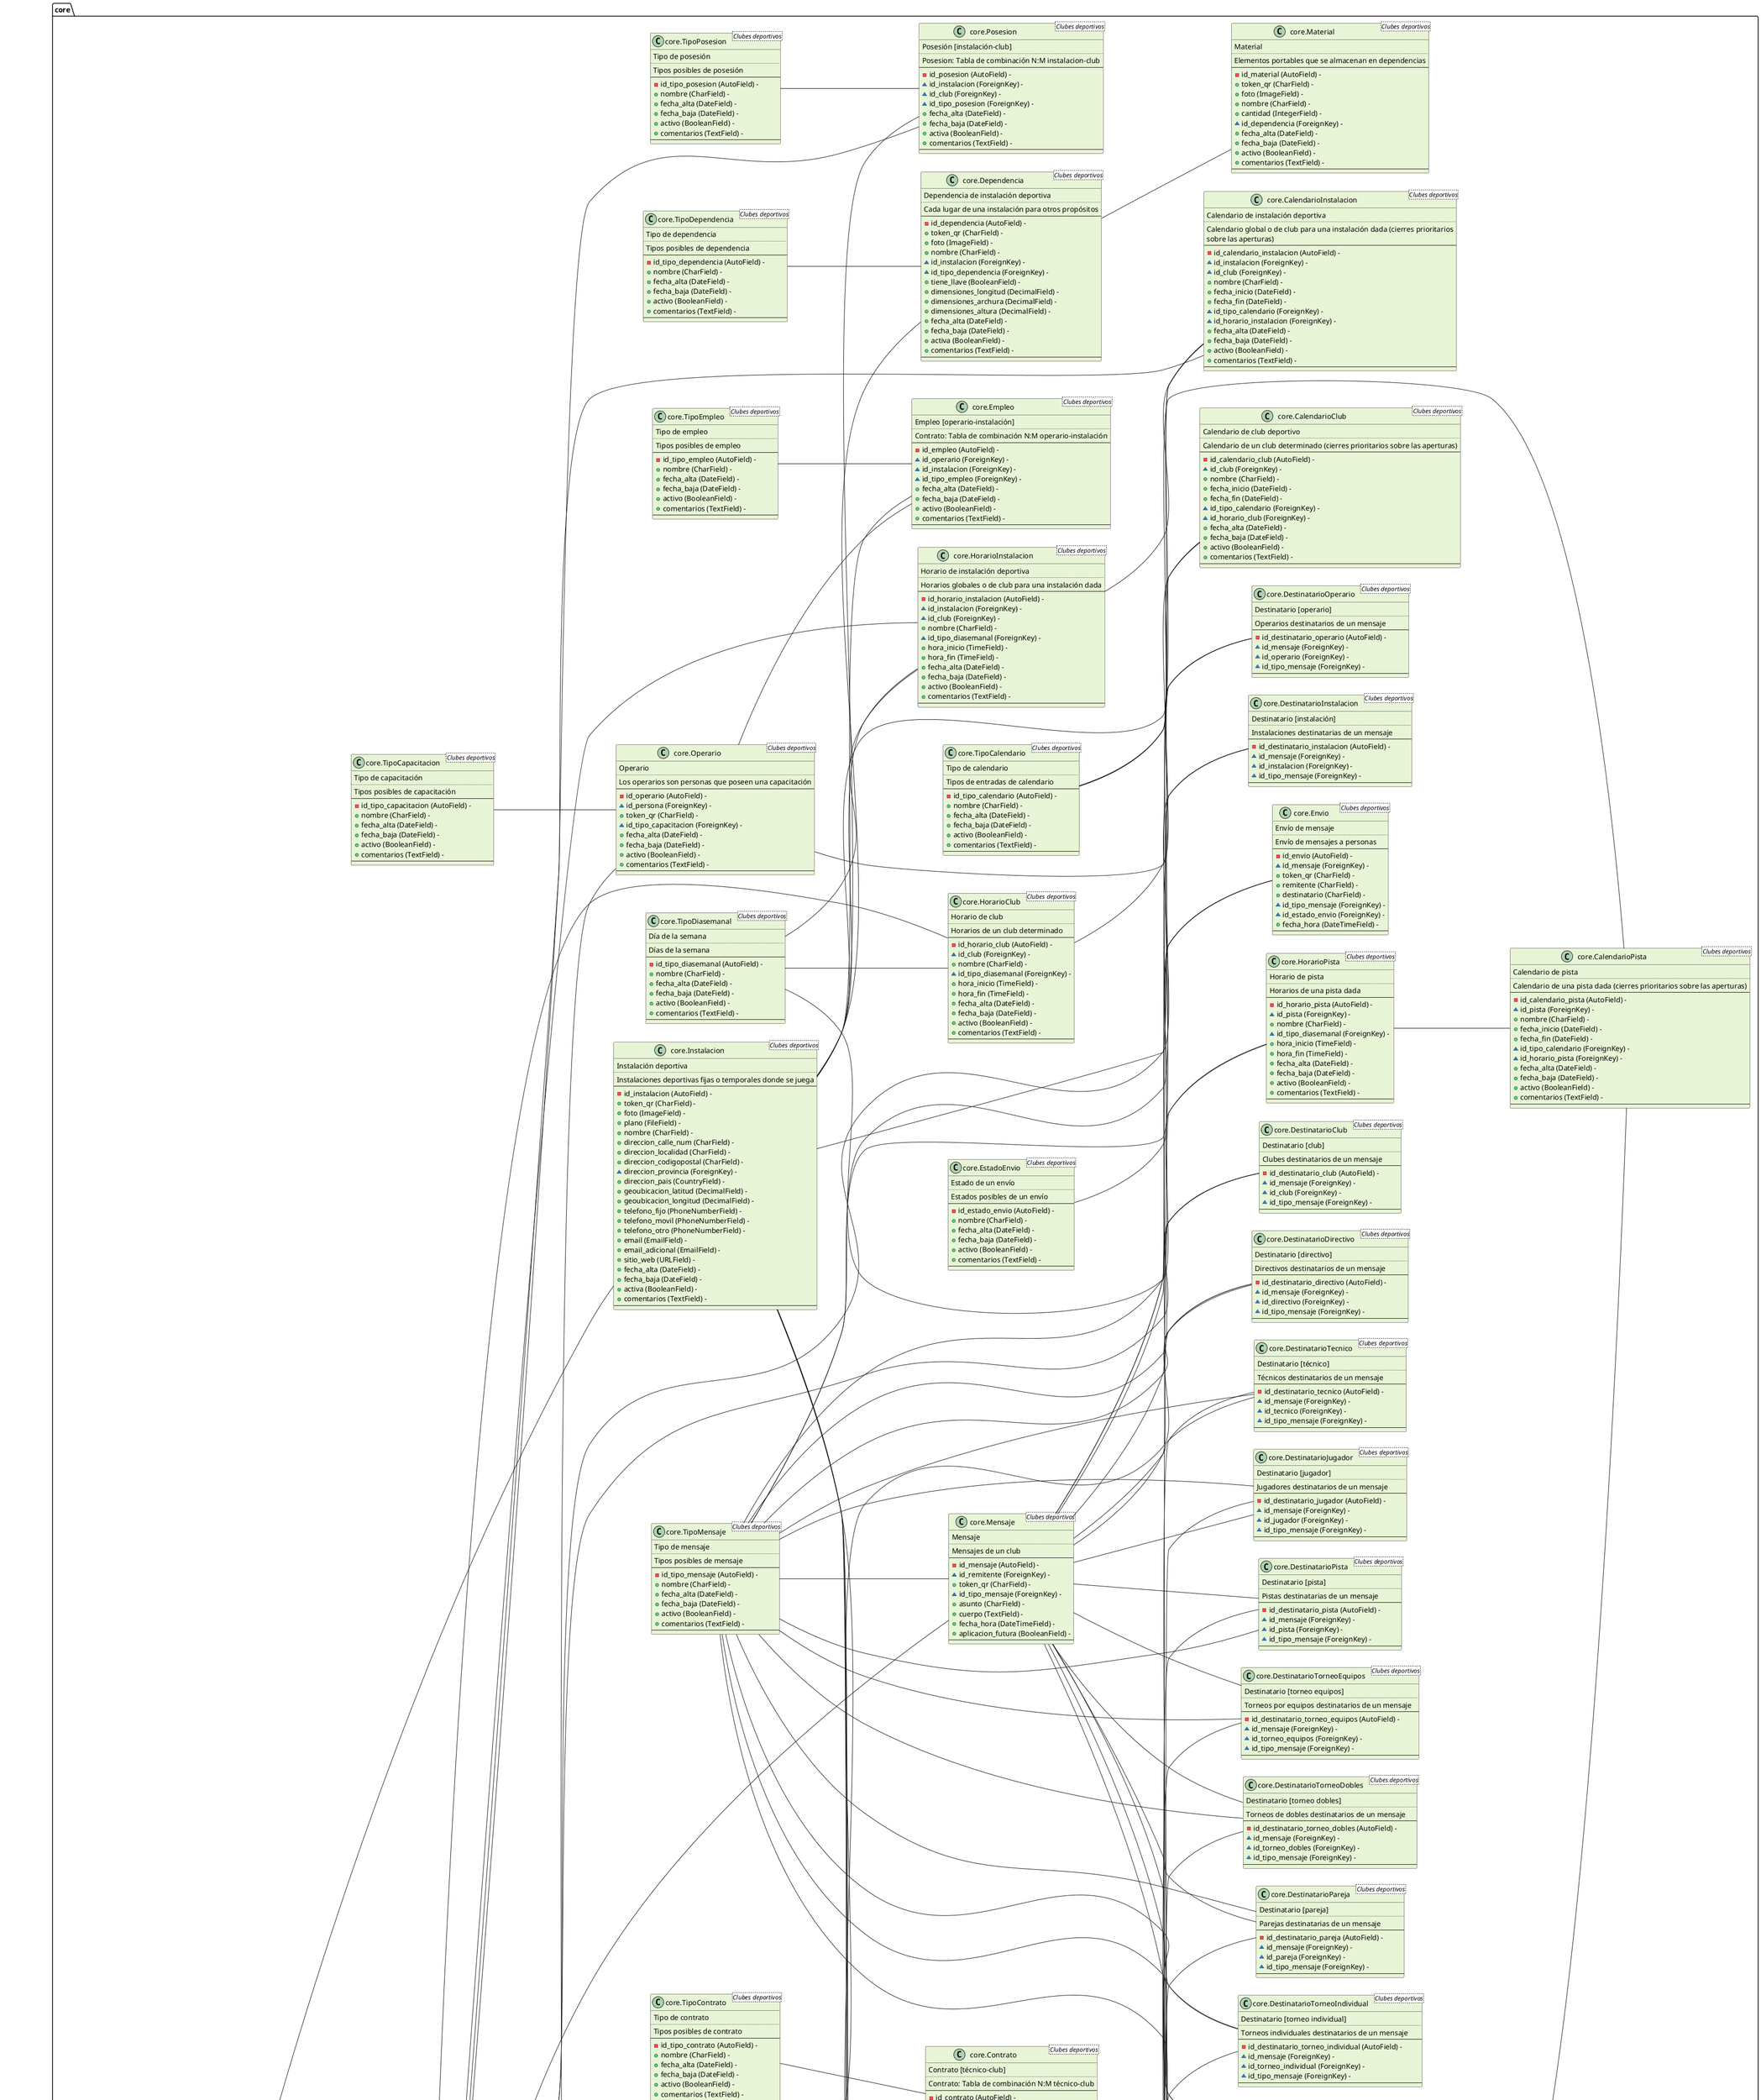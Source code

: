 @startuml picklefree_models

left to right direction

' Propiedades generales del diagrama
skinparam Linetype normal

' Modelos
class "Explanation of the symbols used" as DESCRIPTION #FFF {
    - AutoField (identifiers)
    ..
    + Regular field (anything)
    ..
    # ForeignKey (ManyToMany)
    ..
    ~ ForeignKey (OneToOne, OneToMany)
    --
}


class "jet.Bookmark <Jet>" as jet.Bookmark #f4e8d6 {
    marcador
    ..
    Bookmark(id, url, title, user, date_add)
    --
    + id (BigAutoField) - 
    + url (URLField) - 
    + title (CharField) - 
    ~ user (ForeignKey) - 
    + date_add (DateTimeField) - 
    --
}
jet.Bookmark -up- auth.User


class "jet.PinnedApplication <Jet>" as jet.PinnedApplication #f4e8d6 {
    aplicación anclada
    ..
    PinnedApplication(id, app_label, user, date_add)
    --
    + id (BigAutoField) - 
    + app_label (CharField) - 
    ~ user (ForeignKey) - 
    + date_add (DateTimeField) - 
    --
}
jet.PinnedApplication -up- auth.User


class "admin.LogEntry <Administración>" as admin.LogEntry #f4d6f1 {
    entrada de registro
    ..
    LogEntry(id, action_time, user, content_type, object_id, object_repr,
action_flag, change_message)
    --
    - id (AutoField) - 
    + action_time (DateTimeField) - 
    ~ user (ForeignKey) - 
    ~ content_type (ForeignKey) - 
    + object_id (TextField) - 
    + object_repr (CharField) - 
    + action_flag (PositiveSmallIntegerField) - 
    + change_message (TextField) - 
    --
}
admin.LogEntry -up- auth.User
admin.LogEntry -up- contenttypes.ContentType


class "auth.Permission <Autenticación y autorización>" as auth.Permission #e8f4d6 {
    permiso
    ..
    The permissions system provides a way to assign permissions to specific
users and groups of users.
The permission system is used by the Django admin site, but may also be
useful in your own code. The Django admin site uses permissions as follows:
    - The "add" permission limits the user's ability to view the "add" form
      and add an object.
    - The "change" permission limits a user's ability to view the change
      list, view the "change" form and change an object.
    - The "delete" permission limits the ability to delete an object.
    - The "view" permission limits the ability to view an object.
Permissions are set globally per type of object, not per specific object
instance. It is possible to say "Mary may change news stories," but it's
not currently possible to say "Mary may change news stories, but only the
ones she created herself" or "Mary may only change news stories that have a
certain status or publication date."
The permissions listed above are automatically created for each model.
    --
    - id (AutoField) - 
    + name (CharField) - 
    ~ content_type (ForeignKey) - 
    + codename (CharField) - 
    --
}
auth.Permission -up- contenttypes.ContentType


class "auth.Group <Autenticación y autorización>" as auth.Group #e8f4d6 {
    grupo
    ..
    Groups are a generic way of categorizing users to apply permissions, or
some other label, to those users. A user can belong to any number of
groups.
A user in a group automatically has all the permissions granted to that
group. For example, if the group 'Site editors' has the permission
can_edit_home_page, any user in that group will have that permission.
Beyond permissions, groups are a convenient way to categorize users to
apply some label, or extended functionality, to them. For example, you
could create a group 'Special users', and you could write code that would
do special things to those users -- such as giving them access to a
members-only portion of your site, or sending them members-only email
messages.
    --
    - id (AutoField) - 
    + name (CharField) - 
    # permissions (ManyToManyField) - 
    --
}
auth.Group *-up-* auth.Permission


class "auth.User <Autenticación y autorización>" as auth.User #e8f4d6 {
    usuario
    ..
    Users within the Django authentication system are represented by this
model.
Username and password are required. Other fields are optional.
    --
    - id (AutoField) - 
    + password (CharField) - 
    + last_login (DateTimeField) - 
    + is_superuser (BooleanField) - Indica que este usuario tiene todos los
permisos sin asignárselos explícitamente.
    + username (CharField) - Requerido. 150 carácteres como máximo. Únicamente
letras, dígitos y @/./+/-/_
    + first_name (CharField) - 
    + last_name (CharField) - 
    + email (EmailField) - 
    + is_staff (BooleanField) - Indica si el usuario puede entrar en este sitio de
administración.
    + is_active (BooleanField) - Indica si el usuario debe ser tratado como activo.
Desmarque esta opción en lugar de borrar la cuenta.
    + date_joined (DateTimeField) - 
    # groups (ManyToManyField) - Los grupos a los que pertenece este usuario. Un
usuario tendrá todos los permisos asignados a cada uno de sus grupos.
    # user_permissions (ManyToManyField) - Permisos específicos para este usuario.
    --
}
auth.User *-up-* auth.Group
auth.User *-up-* auth.Permission


class "contenttypes.ContentType <Tipos de contenido>" as contenttypes.ContentType #d6f4de {
    tipo de contenido
    ..
    ContentType(id, app_label, model)
    --
    - id (AutoField) - 
    + app_label (CharField) - 
    + model (CharField) - 
    --
}


class "sessions.Session <Sesiones>" as sessions.Session #f4e1d6 {
    sesión
    ..
    Django provides full support for anonymous sessions. The session
framework lets you store and retrieve arbitrary data on a
per-site-visitor basis. It stores data on the server side and
abstracts the sending and receiving of cookies. Cookies contain a
session ID -- not the data itself.
The Django sessions framework is entirely cookie-based. It does
not fall back to putting session IDs in URLs. This is an intentional
design decision. Not only does that behavior make URLs ugly, it makes
your site vulnerable to session-ID theft via the "Referer" header.
For complete documentation on using Sessions in your code, consult
the sessions documentation that is shipped with Django (also available
on the Django web site).
    --
    + session_key (CharField) - 
    + session_data (TextField) - 
    + expire_date (DateTimeField) - 
    --
}


class "guardian.UserObjectPermission <Guardian>" as guardian.UserObjectPermission #e6f4d6 {
    user object permission
    ..
    The default implementation of the UserObjectPermissionAbstract model.
If `GUARDIAN_USER_OBJ_PERMS_MODEL` is not set at the beginning of the project,
this model will be used.
Uses Django's contenttypes framework to store generic relations.
See Also:
    - [Django's Documentation on Abstract Base
Models](https://docs.djangoproject.com/en/stable/topics/db/models/#abstract-
base-classes)
    - [Django-Guardian Performance Tuning](https://django-
guardian.readthedocs.io/en/stable/userguide/performance.html)
    - [How to override the default UserObjectPermission](https://django-
guardian.readthedocs.io/en/stable/configuration.html#guardian-user-obj-perms-
model)
    --
    - id (AutoField) - 
    ~ permission (ForeignKey) - 
    ~ content_type (ForeignKey) - 
    + object_pk (CharField) - 
    ~ user (ForeignKey) - 
    --
}
guardian.UserObjectPermission -up- auth.Permission
guardian.UserObjectPermission -up- contenttypes.ContentType
guardian.UserObjectPermission -up- auth.User


class "guardian.GroupObjectPermission <Guardian>" as guardian.GroupObjectPermission #e6f4d6 {
    group object permission
    ..
    The default implementation of the GroupObjectPermissionAbstract model.
If `GUARDIAN_GROUP_OBJ_PERMS_MODEL` is not set at the beginning of the project,
this model will be used.
Uses Django's contenttypes framework to store generic relations.
See Also:
    - [Django's Documentation on Abstract Base
Models](https://docs.djangoproject.com/en/stable/topics/db/models/#abstract-
base-classes)
    - [Django-Guardian Performance Tuning](https://django-
guardian.readthedocs.io/en/stable/userguide/performance.html)
    - [How to override the default GroupObjectPermission](https://django-
guardian.readthedocs.io/en/stable/configuration.html#guardian-user-obj-perms-
model)
    --
    - id (AutoField) - 
    ~ permission (ForeignKey) - 
    ~ content_type (ForeignKey) - 
    + object_pk (CharField) - 
    ~ group (ForeignKey) - 
    --
}
guardian.GroupObjectPermission -up- auth.Permission
guardian.GroupObjectPermission -up- contenttypes.ContentType
guardian.GroupObjectPermission -up- auth.Group


class "core.CalendarioClub <Clubes deportivos>" as core.CalendarioClub #e8f4d6 {
    Calendario de club deportivo
    ..
    Calendario de un club determinado (cierres prioritarios sobre las aperturas)
    --
    - id_calendario_club (AutoField) - 
    ~ id_club (ForeignKey) - 
    + nombre (CharField) - 
    + fecha_inicio (DateField) - 
    + fecha_fin (DateField) - 
    ~ id_tipo_calendario (ForeignKey) - 
    ~ id_horario_club (ForeignKey) - 
    + fecha_alta (DateField) - 
    + fecha_baja (DateField) - 
    + activo (BooleanField) - 
    + comentarios (TextField) - 
    --
}
core.CalendarioClub -up- core.Club
core.CalendarioClub -up- core.TipoCalendario
core.CalendarioClub -up- core.HorarioClub


class "core.CalendarioInstalacion <Clubes deportivos>" as core.CalendarioInstalacion #e8f4d6 {
    Calendario de instalación deportiva
    ..
    Calendario global o de club para una instalación dada (cierres prioritarios
sobre las aperturas)
    --
    - id_calendario_instalacion (AutoField) - 
    ~ id_instalacion (ForeignKey) - 
    ~ id_club (ForeignKey) - 
    + nombre (CharField) - 
    + fecha_inicio (DateField) - 
    + fecha_fin (DateField) - 
    ~ id_tipo_calendario (ForeignKey) - 
    ~ id_horario_instalacion (ForeignKey) - 
    + fecha_alta (DateField) - 
    + fecha_baja (DateField) - 
    + activo (BooleanField) - 
    + comentarios (TextField) - 
    --
}
core.CalendarioInstalacion -up- core.Instalacion
core.CalendarioInstalacion -up- core.Club
core.CalendarioInstalacion -up- core.TipoCalendario
core.CalendarioInstalacion -up- core.HorarioInstalacion


class "core.CalendarioPista <Clubes deportivos>" as core.CalendarioPista #e8f4d6 {
    Calendario de pista
    ..
    Calendario de una pista dada (cierres prioritarios sobre las aperturas)
    --
    - id_calendario_pista (AutoField) - 
    ~ id_pista (ForeignKey) - 
    + nombre (CharField) - 
    + fecha_inicio (DateField) - 
    + fecha_fin (DateField) - 
    ~ id_tipo_calendario (ForeignKey) - 
    ~ id_horario_pista (ForeignKey) - 
    + fecha_alta (DateField) - 
    + fecha_baja (DateField) - 
    + activo (BooleanField) - 
    + comentarios (TextField) - 
    --
}
core.CalendarioPista -up- core.Pista
core.CalendarioPista -up- core.TipoCalendario
core.CalendarioPista -up- core.HorarioPista


class "core.Categoria <Clubes deportivos>" as core.Categoria #e8f4d6 {
    Categoría de club
    ..
    Categorías globales o de club para jugadores, parejas y equipos
    --
    - id_categoria (AutoField) - 
    ~ id_club (ForeignKey) - 
    + nombre (CharField) - 
    + condicion_minedad (IntegerField) - 
    + condicion_maxedad (IntegerField) - 
    ~ id_tipo_sexo (ForeignKey) - 
    + condicion_minrating (DecimalField) - 
    + condicion_maxrating (DecimalField) - 
    + fecha_alta (DateField) - 
    + fecha_baja (DateField) - 
    + activa (BooleanField) - 
    + comentarios (TextField) - 
    --
}
core.Categoria -up- core.Club
core.Categoria -up- core.TipoSexo


class "core.CategoriaEquipo <Clubes deportivos>" as core.CategoriaEquipo #e8f4d6 {
    Categoría de equipo
    ..
    Tabla de combinación N:M categoría-equipo
    --
    - id_categoria_equipo (AutoField) - 
    ~ id_categoria (ForeignKey) - 
    ~ id_equipo (ForeignKey) - 
    + fecha_alta (DateField) - 
    + fecha_baja (DateField) - 
    + activa (BooleanField) - 
    + comentarios (TextField) - 
    --
}
core.CategoriaEquipo -up- core.Categoria
core.CategoriaEquipo -up- core.Equipo


class "core.CategoriaJugador <Clubes deportivos>" as core.CategoriaJugador #e8f4d6 {
    Categoría de jugador
    ..
    Tabla de combinación N:M categoría-jugador
    --
    - id_categoria_jugador (AutoField) - 
    ~ id_categoria (ForeignKey) - 
    ~ id_jugador (ForeignKey) - 
    + fecha_alta (DateField) - 
    + fecha_baja (DateField) - 
    + activa (BooleanField) - 
    + comentarios (TextField) - 
    --
}
core.CategoriaJugador -up- core.Categoria
core.CategoriaJugador -up- core.Jugador


class "core.CategoriaPareja <Clubes deportivos>" as core.CategoriaPareja #e8f4d6 {
    Categoría de pareja
    ..
    Tabla de combinación N:M categoría-pareja
    --
    - id_categoria_pareja (AutoField) - 
    ~ id_categoria (ForeignKey) - 
    ~ id_pareja (ForeignKey) - 
    + fecha_alta (DateField) - 
    + fecha_baja (DateField) - 
    + activa (BooleanField) - 
    + comentarios (TextField) - 
    --
}
core.CategoriaPareja -up- core.Categoria
core.CategoriaPareja -up- core.Pareja


class "core.ClaseJugador <Clubes deportivos>" as core.ClaseJugador #e8f4d6 {
    Asistencia a clase
    ..
    Asistencia a clase de un jugador matriculado en un curso
    --
    - id_clase_jugador (AutoField) - 
    ~ id_jugador (ForeignKey) - 
    ~ id_pista (ForeignKey) - 
    ~ id_curso (ForeignKey) - 
    + fecha_hora (DateTimeField) - 
    + comentarios (TextField) - 
    --
}
core.ClaseJugador -up- core.Jugador
core.ClaseJugador -up- core.Pista
core.ClaseJugador -up- core.Curso


class "core.ClaseProfesor <Clubes deportivos>" as core.ClaseProfesor #e8f4d6 {
    Impartición de clase
    ..
    Impartición de clase por un profesor en el marco de un curso
    --
    - id_clase_profesor (AutoField) - 
    ~ id_profesor (ForeignKey) - 
    ~ id_curso (ForeignKey) - 
    ~ id_estado_clase (ForeignKey) - 
    + fecha_hora (DateTimeField) - 
    + comentarios (TextField) - 
    --
}
core.ClaseProfesor -up- core.Tecnico
core.ClaseProfesor -up- core.Curso
core.ClaseProfesor -up- core.EstadoClase


class "core.Club <Clubes deportivos>" as core.Club #e8f4d6 {
    Club deportivo
    ..
    Un club deportivo, con o sin instalaciones propias
    --
    - id_club (AutoField) - 
    + token_qr (CharField) - 
    + foto (ImageField) - 
    + nombre (CharField) - 
    + direccion_calle_num (CharField) - 
    + direccion_localidad (CharField) - 
    + direccion_codigopostal (CharField) - 
    ~ direccion_provincia (ForeignKey) - 
    + direccion_pais (CountryField) - 
    + telefono_fijo (PhoneNumberField) - 
    + telefono_movil (PhoneNumberField) - 
    + telefono_otro (PhoneNumberField) - 
    + email (EmailField) - 
    + email_adicional (EmailField) - 
    + sitio_web (URLField) - 
    + fecha_alta (DateField) - 
    + fecha_baja (DateField) - 
    + activo (BooleanField) - 
    + comentarios (TextField) - 
    --
}
core.Club -up- core.Provincia


class "core.Configuracion <Clubes deportivos>" as core.Configuracion #e8f4d6 {
    Configuración de club
    ..
    Configuraciones globales o a nivel de club
    --
    - id_configuracion (AutoField) - 
    ~ id_club (ForeignKey) - 
    + puntos_victoria (IntegerField) - 
    + puntos_empate (IntegerField) - 
    + puntos_derrota (IntegerField) - 
    + token_qr_global (CharField) - 
    + fecha_alta (DateField) - 
    + fecha_baja (DateField) - 
    + activa (BooleanField) - 
    + comentarios (TextField) - 
    --
}
core.Configuracion -up- core.Club


class "core.Contrato <Clubes deportivos>" as core.Contrato #e8f4d6 {
    Contrato [técnico-club]
    ..
    Contrato: Tabla de combinación N:M técnico-club
    --
    - id_contrato (AutoField) - 
    ~ id_tecnico (ForeignKey) - 
    ~ id_club (ForeignKey) - 
    ~ id_tipo_contrato (ForeignKey) - 
    + fecha_alta (DateField) - 
    + fecha_baja (DateField) - 
    + activo (BooleanField) - 
    + comentarios (TextField) - 
    --
}
core.Contrato -up- core.Tecnico
core.Contrato -up- core.Club
core.Contrato -up- core.TipoContrato


class "core.Curso <Clubes deportivos>" as core.Curso #e8f4d6 {
    Curso impartido
    ..
    Cursos impartidos
    --
    - id_curso (AutoField) - 
    ~ id_club (ForeignKey) - 
    ~ id_profesor (ForeignKey) - 
    ~ id_instalacion (ForeignKey) - 
    ~ id_categoria (ForeignKey) - 
    + token_qr (CharField) - 
    + foto (ImageField) - 
    + nombre (CharField) - 
    ~ id_tipo_curso (ForeignKey) - 
    + curso_inicio (DateField) - 
    + curso_fin (DateField) - 
    + matricula_inicio (DateField) - 
    + matricula_fin (DateField) - 
    + aforo_minimo (IntegerField) - 
    + aforo_maximo (IntegerField) - 
    + comentarios (TextField) - 
    --
}
core.Curso -up- core.Club
core.Curso -up- core.Tecnico
core.Curso -up- core.Instalacion
core.Curso -up- core.Categoria
core.Curso -up- core.TipoCurso


class "core.Dependencia <Clubes deportivos>" as core.Dependencia #e8f4d6 {
    Dependencia de instalación deportiva
    ..
    Cada lugar de una instalación para otros propósitos
    --
    - id_dependencia (AutoField) - 
    + token_qr (CharField) - 
    + foto (ImageField) - 
    + nombre (CharField) - 
    ~ id_instalacion (ForeignKey) - 
    ~ id_tipo_dependencia (ForeignKey) - 
    + tiene_llave (BooleanField) - 
    + dimensiones_longitud (DecimalField) - 
    + dimensiones_archura (DecimalField) - 
    + dimensiones_altura (DecimalField) - 
    + fecha_alta (DateField) - 
    + fecha_baja (DateField) - 
    + activa (BooleanField) - 
    + comentarios (TextField) - 
    --
}
core.Dependencia -up- core.Instalacion
core.Dependencia -up- core.TipoDependencia


class "core.DestinatarioClub <Clubes deportivos>" as core.DestinatarioClub #e8f4d6 {
    Destinatario [club]
    ..
    Clubes destinatarios de un mensaje
    --
    - id_destinatario_club (AutoField) - 
    ~ id_mensaje (ForeignKey) - 
    ~ id_club (ForeignKey) - 
    ~ id_tipo_mensaje (ForeignKey) - 
    --
}
core.DestinatarioClub -up- core.Mensaje
core.DestinatarioClub -up- core.Club
core.DestinatarioClub -up- core.TipoMensaje


class "core.DestinatarioCurso <Clubes deportivos>" as core.DestinatarioCurso #e8f4d6 {
    Destinatario [curso]
    ..
    Cursos destinatarios de un mensaje
    --
    - id_destinatario_curso (AutoField) - 
    ~ id_mensaje (ForeignKey) - 
    ~ id_curso (ForeignKey) - 
    ~ id_tipo_mensaje (ForeignKey) - 
    --
}
core.DestinatarioCurso -up- core.Mensaje
core.DestinatarioCurso -up- core.Curso
core.DestinatarioCurso -up- core.TipoMensaje


class "core.DestinatarioDirectivo <Clubes deportivos>" as core.DestinatarioDirectivo #e8f4d6 {
    Destinatario [directivo]
    ..
    Directivos destinatarios de un mensaje
    --
    - id_destinatario_directivo (AutoField) - 
    ~ id_mensaje (ForeignKey) - 
    ~ id_directivo (ForeignKey) - 
    ~ id_tipo_mensaje (ForeignKey) - 
    --
}
core.DestinatarioDirectivo -up- core.Mensaje
core.DestinatarioDirectivo -up- core.Directivo
core.DestinatarioDirectivo -up- core.TipoMensaje


class "core.DestinatarioEquipo <Clubes deportivos>" as core.DestinatarioEquipo #e8f4d6 {
    Destinatario [equipo]
    ..
    Equipos destinatarios de un mensaje
    --
    - id_destinatario_equipo (AutoField) - 
    ~ id_mensaje (ForeignKey) - 
    ~ id_equipo (ForeignKey) - 
    ~ id_tipo_mensaje (ForeignKey) - 
    --
}
core.DestinatarioEquipo -up- core.Mensaje
core.DestinatarioEquipo -up- core.Equipo
core.DestinatarioEquipo -up- core.TipoMensaje


class "core.DestinatarioInstalacion <Clubes deportivos>" as core.DestinatarioInstalacion #e8f4d6 {
    Destinatario [instalación]
    ..
    Instalaciones destinatarias de un mensaje
    --
    - id_destinatario_instalacion (AutoField) - 
    ~ id_mensaje (ForeignKey) - 
    ~ id_instalacion (ForeignKey) - 
    ~ id_tipo_mensaje (ForeignKey) - 
    --
}
core.DestinatarioInstalacion -up- core.Mensaje
core.DestinatarioInstalacion -up- core.Instalacion
core.DestinatarioInstalacion -up- core.TipoMensaje


class "core.DestinatarioJugador <Clubes deportivos>" as core.DestinatarioJugador #e8f4d6 {
    Destinatario [jugador]
    ..
    Jugadores destinatarios de un mensaje
    --
    - id_destinatario_jugador (AutoField) - 
    ~ id_mensaje (ForeignKey) - 
    ~ id_jugador (ForeignKey) - 
    ~ id_tipo_mensaje (ForeignKey) - 
    --
}
core.DestinatarioJugador -up- core.Mensaje
core.DestinatarioJugador -up- core.Jugador
core.DestinatarioJugador -up- core.TipoMensaje


class "core.DestinatarioOperario <Clubes deportivos>" as core.DestinatarioOperario #e8f4d6 {
    Destinatario [operario]
    ..
    Operarios destinatarios de un mensaje
    --
    - id_destinatario_operario (AutoField) - 
    ~ id_mensaje (ForeignKey) - 
    ~ id_operario (ForeignKey) - 
    ~ id_tipo_mensaje (ForeignKey) - 
    --
}
core.DestinatarioOperario -up- core.Mensaje
core.DestinatarioOperario -up- core.Operario
core.DestinatarioOperario -up- core.TipoMensaje


class "core.DestinatarioPareja <Clubes deportivos>" as core.DestinatarioPareja #e8f4d6 {
    Destinatario [pareja]
    ..
    Parejas destinatarias de un mensaje
    --
    - id_destinatario_pareja (AutoField) - 
    ~ id_mensaje (ForeignKey) - 
    ~ id_pareja (ForeignKey) - 
    ~ id_tipo_mensaje (ForeignKey) - 
    --
}
core.DestinatarioPareja -up- core.Mensaje
core.DestinatarioPareja -up- core.Pareja
core.DestinatarioPareja -up- core.TipoMensaje


class "core.DestinatarioPista <Clubes deportivos>" as core.DestinatarioPista #e8f4d6 {
    Destinatario [pista]
    ..
    Pistas destinatarias de un mensaje
    --
    - id_destinatario_pista (AutoField) - 
    ~ id_mensaje (ForeignKey) - 
    ~ id_pista (ForeignKey) - 
    ~ id_tipo_mensaje (ForeignKey) - 
    --
}
core.DestinatarioPista -up- core.Mensaje
core.DestinatarioPista -up- core.Pista
core.DestinatarioPista -up- core.TipoMensaje


class "core.DestinatarioTecnico <Clubes deportivos>" as core.DestinatarioTecnico #e8f4d6 {
    Destinatario [técnico]
    ..
    Técnicos destinatarios de un mensaje
    --
    - id_destinatario_tecnico (AutoField) - 
    ~ id_mensaje (ForeignKey) - 
    ~ id_tecnico (ForeignKey) - 
    ~ id_tipo_mensaje (ForeignKey) - 
    --
}
core.DestinatarioTecnico -up- core.Mensaje
core.DestinatarioTecnico -up- core.Tecnico
core.DestinatarioTecnico -up- core.TipoMensaje


class "core.DestinatarioTorneoDobles <Clubes deportivos>" as core.DestinatarioTorneoDobles #e8f4d6 {
    Destinatario [torneo dobles]
    ..
    Torneos de dobles destinatarios de un mensaje
    --
    - id_destinatario_torneo_dobles (AutoField) - 
    ~ id_mensaje (ForeignKey) - 
    ~ id_torneo_dobles (ForeignKey) - 
    ~ id_tipo_mensaje (ForeignKey) - 
    --
}
core.DestinatarioTorneoDobles -up- core.Mensaje
core.DestinatarioTorneoDobles -up- core.TorneoDobles
core.DestinatarioTorneoDobles -up- core.TipoMensaje


class "core.DestinatarioTorneoEquipos <Clubes deportivos>" as core.DestinatarioTorneoEquipos #e8f4d6 {
    Destinatario [torneo equipos]
    ..
    Torneos por equipos destinatarios de un mensaje
    --
    - id_destinatario_torneo_equipos (AutoField) - 
    ~ id_mensaje (ForeignKey) - 
    ~ id_torneo_equipos (ForeignKey) - 
    ~ id_tipo_mensaje (ForeignKey) - 
    --
}
core.DestinatarioTorneoEquipos -up- core.Mensaje
core.DestinatarioTorneoEquipos -up- core.TorneoEquipos
core.DestinatarioTorneoEquipos -up- core.TipoMensaje


class "core.DestinatarioTorneoIndividual <Clubes deportivos>" as core.DestinatarioTorneoIndividual #e8f4d6 {
    Destinatario [torneo individual]
    ..
    Torneos individuales destinatarios de un mensaje
    --
    - id_destinatario_torneo_individual (AutoField) - 
    ~ id_mensaje (ForeignKey) - 
    ~ id_torneo_individual (ForeignKey) - 
    ~ id_tipo_mensaje (ForeignKey) - 
    --
}
core.DestinatarioTorneoIndividual -up- core.Mensaje
core.DestinatarioTorneoIndividual -up- core.TorneoIndividual
core.DestinatarioTorneoIndividual -up- core.TipoMensaje


class "core.Directivo <Clubes deportivos>" as core.Directivo #e8f4d6 {
    Directivo de club
    ..
    Los directivos son personas con un cargo en un club
    --
    - id_directivo (AutoField) - 
    ~ id_persona (ForeignKey) - 
    + token_qr (CharField) - 
    + curriculum (FileField) - 
    + fecha_alta (DateField) - 
    + fecha_baja (DateField) - 
    + activo (BooleanField) - 
    + comentarios (TextField) - 
    --
}
core.Directivo -up- core.Persona


class "core.Envio <Clubes deportivos>" as core.Envio #e8f4d6 {
    Envío de mensaje
    ..
    Envío de mensajes a personas
    --
    - id_envio (AutoField) - 
    ~ id_mensaje (ForeignKey) - 
    + token_qr (CharField) - 
    + remitente (CharField) - 
    + destinatario (CharField) - 
    ~ id_tipo_mensaje (ForeignKey) - 
    ~ id_estado_envio (ForeignKey) - 
    + fecha_hora (DateTimeField) - 
    --
}
core.Envio -up- core.Mensaje
core.Envio -up- core.TipoMensaje
core.Envio -up- core.EstadoEnvio


class "core.Equipo <Clubes deportivos>" as core.Equipo #e8f4d6 {
    Equipo
    ..
    Los equipos son conjuntos de N jugadores y 0-2 técnicos
    --
    - id_equipo (AutoField) - 
    ~ id_club (ForeignKey) - 
    + token_qr (CharField) - 
    + foto (ImageField) - 
    + nombre (CharField) - 
    ~ id_tecnico_primero (ForeignKey) - 
    ~ id_tecnico_segundo (ForeignKey) - 
    + fecha_alta (DateField) - 
    + fecha_baja (DateField) - 
    + activo (BooleanField) - 
    + comentarios (TextField) - 
    --
}
core.Equipo -up- core.Club
core.Equipo -up- core.Tecnico
core.Equipo -up- core.Tecnico


class "core.Etapa <Clubes deportivos>" as core.Etapa #e8f4d6 {
    Etapa [técnico-equipo]
    ..
    Etapa: Tabla de combinación N:M técnico-equipo
    --
    - id_etapa (AutoField) - 
    ~ id_tecnico (ForeignKey) - 
    ~ id_equipo (ForeignKey) - 
    ~ id_tipo_tecnico_ejercido (ForeignKey) - 
    + fecha_alta (DateField) - 
    + fecha_baja (DateField) - 
    + activa (BooleanField) - 
    + comentarios (TextField) - 
    --
}
core.Etapa -up- core.Tecnico
core.Etapa -up- core.Equipo
core.Etapa -up- core.Tecnico


class "core.HorarioClub <Clubes deportivos>" as core.HorarioClub #e8f4d6 {
    Horario de club
    ..
    Horarios de un club determinado
    --
    - id_horario_club (AutoField) - 
    ~ id_club (ForeignKey) - 
    + nombre (CharField) - 
    ~ id_tipo_diasemanal (ForeignKey) - 
    + hora_inicio (TimeField) - 
    + hora_fin (TimeField) - 
    + fecha_alta (DateField) - 
    + fecha_baja (DateField) - 
    + activo (BooleanField) - 
    + comentarios (TextField) - 
    --
}
core.HorarioClub -up- core.Club
core.HorarioClub -up- core.TipoDiasemanal


class "core.HorarioInstalacion <Clubes deportivos>" as core.HorarioInstalacion #e8f4d6 {
    Horario de instalación deportiva
    ..
    Horarios globales o de club para una instalación dada
    --
    - id_horario_instalacion (AutoField) - 
    ~ id_instalacion (ForeignKey) - 
    ~ id_club (ForeignKey) - 
    + nombre (CharField) - 
    ~ id_tipo_diasemanal (ForeignKey) - 
    + hora_inicio (TimeField) - 
    + hora_fin (TimeField) - 
    + fecha_alta (DateField) - 
    + fecha_baja (DateField) - 
    + activo (BooleanField) - 
    + comentarios (TextField) - 
    --
}
core.HorarioInstalacion -up- core.Instalacion
core.HorarioInstalacion -up- core.Club
core.HorarioInstalacion -up- core.TipoDiasemanal


class "core.HorarioPista <Clubes deportivos>" as core.HorarioPista #e8f4d6 {
    Horario de pista
    ..
    Horarios de una pista dada
    --
    - id_horario_pista (AutoField) - 
    ~ id_pista (ForeignKey) - 
    + nombre (CharField) - 
    ~ id_tipo_diasemanal (ForeignKey) - 
    + hora_inicio (TimeField) - 
    + hora_fin (TimeField) - 
    + fecha_alta (DateField) - 
    + fecha_baja (DateField) - 
    + activo (BooleanField) - 
    + comentarios (TextField) - 
    --
}
core.HorarioPista -up- core.Pista
core.HorarioPista -up- core.TipoDiasemanal


class "core.InscripcionEquipo <Clubes deportivos>" as core.InscripcionEquipo #e8f4d6 {
    Inscripción de equipo en torneo
    ..
    Inscripciones de equipos a torneos
    --
    - id_inscripcion_equipo (AutoField) - 
    ~ id_torneo_equipos (ForeignKey) - 
    ~ id_equipo (ForeignKey) - 
    + fecha (DateField) - 
    ~ id_estado_inscripcion (ForeignKey) - 
    --
}
core.InscripcionEquipo -up- core.TorneoEquipos
core.InscripcionEquipo -up- core.Equipo
core.InscripcionEquipo -up- core.EstadoInscripcion


class "core.InscripcionJugador <Clubes deportivos>" as core.InscripcionJugador #e8f4d6 {
    Inscripción de jugador en torneo
    ..
    Inscripciones individuales a torneos
    --
    - id_inscripcion_jugador (AutoField) - 
    ~ id_torneo_individual (ForeignKey) - 
    ~ id_jugador (ForeignKey) - 
    + fecha (DateField) - 
    ~ id_estado_inscripcion (ForeignKey) - 
    --
}
core.InscripcionJugador -up- core.TorneoIndividual
core.InscripcionJugador -up- core.Jugador
core.InscripcionJugador -up- core.EstadoInscripcion


class "core.InscripcionPareja <Clubes deportivos>" as core.InscripcionPareja #e8f4d6 {
    Inscripción de pareja en torneo
    ..
    Inscripciones de parejas a torneos
    --
    - id_inscripcion_pareja (AutoField) - 
    ~ id_torneo_dobles (ForeignKey) - 
    ~ id_pareja (ForeignKey) - 
    + fecha (DateField) - 
    ~ id_estado_inscripcion (ForeignKey) - 
    --
}
core.InscripcionPareja -up- core.TorneoDobles
core.InscripcionPareja -up- core.Pareja
core.InscripcionPareja -up- core.EstadoInscripcion


class "core.Instalacion <Clubes deportivos>" as core.Instalacion #e8f4d6 {
    Instalación deportiva
    ..
    Instalaciones deportivas fijas o temporales donde se juega
    --
    - id_instalacion (AutoField) - 
    + token_qr (CharField) - 
    + foto (ImageField) - 
    + plano (FileField) - 
    + nombre (CharField) - 
    + direccion_calle_num (CharField) - 
    + direccion_localidad (CharField) - 
    + direccion_codigopostal (CharField) - 
    ~ direccion_provincia (ForeignKey) - 
    + direccion_pais (CountryField) - 
    + geoubicacion_latitud (DecimalField) - 
    + geoubicacion_longitud (DecimalField) - 
    + telefono_fijo (PhoneNumberField) - 
    + telefono_movil (PhoneNumberField) - 
    + telefono_otro (PhoneNumberField) - 
    + email (EmailField) - 
    + email_adicional (EmailField) - 
    + sitio_web (URLField) - 
    + fecha_alta (DateField) - 
    + fecha_baja (DateField) - 
    + activa (BooleanField) - 
    + comentarios (TextField) - 
    --
}
core.Instalacion -up- core.Provincia


class "core.Jugador <Clubes deportivos>" as core.Jugador #e8f4d6 {
    Jugador
    ..
    Los jugadores son personas que practican un deporte
    --
    - id_jugador (AutoField) - 
    ~ id_persona (ForeignKey) - 
    + token_qr (CharField) - 
    + num_federado (CharField) - 
    ~ id_tipo_lateralidad (ForeignKey) - 
    + fecha_alta (DateField) - 
    + fecha_baja (DateField) - 
    + activo (BooleanField) - 
    + comentarios (TextField) - 
    --
}
core.Jugador -up- core.Persona
core.Jugador -up- core.TipoLateralidad


class "core.Mandato <Clubes deportivos>" as core.Mandato #e8f4d6 {
    Mandato [directivo-club]
    ..
    Contrato: Tabla de combinación N:M directivo-club
    --
    - id_mandato (AutoField) - 
    ~ id_directivo (ForeignKey) - 
    ~ id_club (ForeignKey) - 
    ~ id_tipo_directivo (ForeignKey) - 
    + fecha_alta (DateField) - 
    + fecha_baja (DateField) - 
    + activo (BooleanField) - 
    + comentarios (TextField) - 
    --
}
core.Mandato -up- core.Directivo
core.Mandato -up- core.Club
core.Mandato -up- core.TipoDirectivo


class "core.Material <Clubes deportivos>" as core.Material #e8f4d6 {
    Material
    ..
    Elementos portables que se almacenan en dependencias
    --
    - id_material (AutoField) - 
    + token_qr (CharField) - 
    + foto (ImageField) - 
    + nombre (CharField) - 
    + cantidad (IntegerField) - 
    ~ id_dependencia (ForeignKey) - 
    + fecha_alta (DateField) - 
    + fecha_baja (DateField) - 
    + activo (BooleanField) - 
    + comentarios (TextField) - 
    --
}
core.Material -up- core.Dependencia


class "core.MatriculaJugador <Clubes deportivos>" as core.MatriculaJugador #e8f4d6 {
    Matrícula [jugador-curso]
    ..
    Matriculaciones individuales a cursos
    --
    - id_matricula_jugador (AutoField) - 
    ~ id_curso (ForeignKey) - 
    ~ id_jugador (ForeignKey) - 
    + fecha_alta (DateField) - 
    + fecha_baja (DateField) - 
    + activa (BooleanField) - 
    + comentarios (TextField) - 
    --
}
core.MatriculaJugador -up- core.Curso
core.MatriculaJugador -up- core.Jugador


class "core.Membresia <Clubes deportivos>" as core.Membresia #e8f4d6 {
    Membresía [jugador-equipo]
    ..
    Membresía: Tabla de combinación N:M jugador-equipo
    --
    - id_membresia (AutoField) - 
    ~ id_jugador (ForeignKey) - 
    ~ id_equipo (ForeignKey) - 
    ~ id_tipo_membresia (ForeignKey) - 
    + fecha_alta (DateField) - 
    + fecha_baja (DateField) - 
    + activa (BooleanField) - 
    + comentarios (TextField) - 
    --
}
core.Membresia -up- core.Jugador
core.Membresia -up- core.Equipo
core.Membresia -up- core.TipoMembresia


class "core.Mensaje <Clubes deportivos>" as core.Mensaje #e8f4d6 {
    Mensaje
    ..
    Mensajes de un club
    --
    - id_mensaje (AutoField) - 
    ~ id_remitente (ForeignKey) - 
    + token_qr (CharField) - 
    ~ id_tipo_mensaje (ForeignKey) - 
    + asunto (CharField) - 
    + cuerpo (TextField) - 
    + fecha_hora (DateTimeField) - 
    + aplicacion_futura (BooleanField) - 
    --
}
core.Mensaje -up- core.Club
core.Mensaje -up- core.TipoMensaje


class "core.Pareja <Clubes deportivos>" as core.Pareja #e8f4d6 {
    Pareja
    ..
    Las parejas son conjuntos de dos jugadores
    --
    - id_pareja (AutoField) - 
    ~ id_club (ForeignKey) - 
    + token_qr (CharField) - 
    + foto (ImageField) - 
    + nombre (CharField) - 
    ~ id_jugador_izquierdo (ForeignKey) - 
    ~ id_jugador_derecho (ForeignKey) - 
    + fecha_alta (DateField) - 
    + fecha_baja (DateField) - 
    + activa (BooleanField) - 
    + comentarios (TextField) - 
    --
}
core.Pareja -up- core.Club
core.Pareja -up- core.Jugador
core.Pareja -up- core.Jugador


class "core.PartidoDobles <Clubes deportivos>" as core.PartidoDobles #e8f4d6 {
    Partido de dobles
    ..
    Partidos de dobles sueltos o de torneo, y sus resultados
    --
    - id_partido_dobles (AutoField) - 
    ~ id_pareja_local (ForeignKey) - 
    ~ id_pareja_visitante (ForeignKey) - 
    + token_qr (CharField) - 
    + token_qr_confirmacion (CharField) - 
    ~ id_estado_partido (ForeignKey) - 
    ~ id_pista (ForeignKey) - 
    ~ id_torneo_dobles (ForeignKey) - 
    + ronda_o_jornada (IntegerField) - 
    + fecha_hora (DateTimeField) - 
    + tods_formato (CharField) - 
    + tods_resultado (CharField) - 
    ~ id_ganador (ForeignKey) - 
    + comentarios (TextField) - 
    --
}
core.PartidoDobles -up- core.Pareja
core.PartidoDobles -up- core.Pareja
core.PartidoDobles -up- core.EstadoPartido
core.PartidoDobles -up- core.Pista
core.PartidoDobles -up- core.TorneoDobles
core.PartidoDobles -up- core.Pareja


class "core.PartidoIndividual <Clubes deportivos>" as core.PartidoIndividual #e8f4d6 {
    Partido individual
    ..
    Partidos individuales sueltos o de torneo, y sus resultados
    --
    - id_partido_individual (AutoField) - 
    ~ id_jugador_local (ForeignKey) - 
    ~ id_jugador_visitante (ForeignKey) - 
    + token_qr (CharField) - 
    + token_qr_confirmacion (CharField) - 
    ~ id_estado_partido (ForeignKey) - 
    ~ id_pista (ForeignKey) - 
    ~ id_torneo_individual (ForeignKey) - 
    + ronda_o_jornada (IntegerField) - 
    + fecha_hora (DateTimeField) - 
    + tods_formato (CharField) - 
    + tods_resultado (CharField) - 
    ~ id_ganador (ForeignKey) - 
    + comentarios (TextField) - 
    --
}
core.PartidoIndividual -up- core.Jugador
core.PartidoIndividual -up- core.Jugador
core.PartidoIndividual -up- core.EstadoPartido
core.PartidoIndividual -up- core.Pista
core.PartidoIndividual -up- core.TorneoIndividual
core.PartidoIndividual -up- core.Jugador


class "core.Persona <Clubes deportivos>" as core.Persona #e8f4d6 {
    Persona
    ..
    Agrupamos todos los tipos de persona (evitamos duplicidades)
    --
    - id_persona (AutoField) - 
    + foto (ImageField) - 
    ~ id_tipo_identificacion (ForeignKey) - 
    + docidentidad_valor (CharField) - 
    + nombre (CharField) - 
    + apellido_primero (CharField) - 
    + apellido_segundo (CharField) - 
    ~ id_tipo_sexo (ForeignKey) - 
    + direccion_calle_num (CharField) - 
    + direccion_localidad (CharField) - 
    + direccion_codigopostal (CharField) - 
    ~ direccion_provincia (ForeignKey) - 
    + direccion_pais (CountryField) - 
    + nacimiento_fecha (DateField) - 
    + nacimiento_localidad (CharField) - 
    + nacimiento_pais (CountryField) - 
    + telefono_fijo (PhoneNumberField) - 
    + telefono_movil (PhoneNumberField) - 
    + telefono_otro (PhoneNumberField) - 
    + email (EmailField) - 
    + email_adicional (EmailField) - 
    + auth_user (IntegerField) - 
    + fecha_alta (DateField) - 
    + fecha_baja (DateField) - 
    + activo (BooleanField) - 
    + comentarios (TextField) - 
    --
}
core.Persona -up- core.TipoIdentificacion
core.Persona -up- core.TipoSexo
core.Persona -up- core.Provincia


class "core.Pertenencia <Clubes deportivos>" as core.Pertenencia #e8f4d6 {
    Pertenencia [jugador-club]
    ..
    Pertenencia: Tabla de combinación N:M jugador-club
    --
    - id_pertenencia (AutoField) - 
    ~ id_jugador (ForeignKey) - 
    ~ id_club (ForeignKey) - 
    + fecha_alta (DateField) - 
    + fecha_baja (DateField) - 
    + activa (BooleanField) - 
    + comentarios (TextField) - 
    --
}
core.Pertenencia -up- core.Jugador
core.Pertenencia -up- core.Club


class "core.Pista <Clubes deportivos>" as core.Pista #e8f4d6 {
    Pista
    ..
    Cada lugar de una instalación donde se juegan partidos
    --
    - id_pista (AutoField) - 
    + token_qr (CharField) - 
    + foto (ImageField) - 
    + nombre (CharField) - 
    ~ id_instalacion (ForeignKey) - 
    ~ id_tipo_pista (ForeignKey) - 
    ~ id_tipo_suelo (ForeignKey) - 
    + iluminada (BooleanField) - 
    + tiene_llave (BooleanField) - 
    + dimensiones_longitud (DecimalField) - 
    + dimensiones_archura (DecimalField) - 
    + dimensiones_altura (DecimalField) - 
    + fecha_alta (DateField) - 
    + fecha_baja (DateField) - 
    + activa (BooleanField) - 
    + comentarios (TextField) - 
    --
}
core.Pista -up- core.Instalacion
core.Pista -up- core.TipoPista
core.Pista -up- core.TipoSuelo


class "core.Provincia <Clubes deportivos>" as core.Provincia #e8f4d6 {
    Provincia
    ..
    Provincias de España
    --
    - id_provincia (AutoField) - 
    + nombre (CharField) - 
    + codigo_ine (CharField) - 
    --
}


class "core.RankingJugadorClub <Clubes deportivos>" as core.RankingJugadorClub #e8f4d6 {
    Ranking de jugador en club
    ..
    Ranking de un jugador en un club a lo largo del tiempo
    --
    - id_ranking_jugador_club (AutoField) - 
    ~ id_jugador (ForeignKey) - 
    ~ id_club (ForeignKey) - 
    + victorias (IntegerField) - 
    + empates (IntegerField) - 
    + derrotas (IntegerField) - 
    + puntos (IntegerField) - 
    + posicion (IntegerField) - 
    + fecha (DateField) - 
    --
}
core.RankingJugadorClub -up- core.Jugador
core.RankingJugadorClub -up- core.Club


class "core.RankingJugadorTorneo <Clubes deportivos>" as core.RankingJugadorTorneo #e8f4d6 {
    Ranking de jugador en torneo
    ..
    Ranking de un jugador en un torneo determinado
    --
    - id_ranking_jugador_torneo (AutoField) - 
    ~ id_jugador (ForeignKey) - 
    ~ id_torneo_individual (ForeignKey) - 
    + ronda_o_jornada (IntegerField) - 
    + victorias (IntegerField) - 
    + empates (IntegerField) - 
    + derrotas (IntegerField) - 
    + puntos (IntegerField) - 
    + posicion (IntegerField) - 
    + fecha (DateField) - 
    --
}
core.RankingJugadorTorneo -up- core.Jugador
core.RankingJugadorTorneo -up- core.TorneoIndividual


class "core.RankingParejaClub <Clubes deportivos>" as core.RankingParejaClub #e8f4d6 {
    Ranking de pareja en club
    ..
    Ranking de una pareja en un club a lo largo del tiempo
    --
    - id_ranking_pareja_club (AutoField) - 
    ~ id_pareja (ForeignKey) - 
    ~ id_club (ForeignKey) - 
    + victorias (IntegerField) - 
    + empates (IntegerField) - 
    + derrotas (IntegerField) - 
    + puntos (IntegerField) - 
    + posicion (IntegerField) - 
    + fecha (DateField) - 
    --
}
core.RankingParejaClub -up- core.Pareja
core.RankingParejaClub -up- core.Club


class "core.RankingParejaTorneo <Clubes deportivos>" as core.RankingParejaTorneo #e8f4d6 {
    Ranking de pareja en torneo
    ..
    Ranking de una pareja en un torneo de dobles determinado
    --
    - id_ranking_pareja_torneo (AutoField) - 
    ~ id_pareja (ForeignKey) - 
    ~ id_torneo_dobles (ForeignKey) - 
    + ronda_o_jornada (IntegerField) - 
    + victorias (IntegerField) - 
    + empates (IntegerField) - 
    + derrotas (IntegerField) - 
    + puntos (IntegerField) - 
    + posicion (IntegerField) - 
    + fecha (DateField) - 
    --
}
core.RankingParejaTorneo -up- core.Pareja
core.RankingParejaTorneo -up- core.TorneoDobles


class "core.Rating <Clubes deportivos>" as core.Rating #e8f4d6 {
    Rating
    ..
    Rating de un jugador a lo largo del tiempo
    --
    - id_rating (AutoField) - 
    ~ id_jugador (ForeignKey) - 
    + wpr_puntuacion (DecimalField) - 
    + wpr_incertidumbre (IntegerField) - 
    + fecha (DateField) - 
    --
}
core.Rating -up- core.Jugador


class "core.ReservaClub <Clubes deportivos>" as core.ReservaClub #e8f4d6 {
    Reserva de club
    ..
    Reserva de pista de un club, puede que para un equipo concreto
    --
    - id_reserva_club (AutoField) - 
    ~ id_pista (ForeignKey) - 
    ~ id_club (ForeignKey) - 
    ~ id_equipo (ForeignKey) - 
    + fecha_reserva (DateField) - 
    + hora_inicio (TimeField) - 
    + hora_fin (TimeField) - 
    + fecha_solicitud (DateTimeField) - 
    + fecha_confirmacion (DateTimeField) - 
    + fecha_cancelacion (DateTimeField) - 
    + fecha_asistencia (DateTimeField) - 
    --
}
core.ReservaClub -up- core.Pista
core.ReservaClub -up- core.Club
core.ReservaClub -up- core.Equipo


class "core.ReservaCurso <Clubes deportivos>" as core.ReservaCurso #e8f4d6 {
    Reserva de curso
    ..
    Reserva de pista por parte de un curso
    --
    - id_reserva_curso (AutoField) - 
    ~ id_pista (ForeignKey) - 
    ~ id_curso (ForeignKey) - 
    + fecha_reserva (DateField) - 
    + hora_inicio (TimeField) - 
    + hora_fin (TimeField) - 
    + fecha_solicitud (DateTimeField) - 
    + fecha_confirmacion (DateTimeField) - 
    + fecha_cancelacion (DateTimeField) - 
    + fecha_asistencia (DateTimeField) - 
    --
}
core.ReservaCurso -up- core.Pista
core.ReservaCurso -up- core.Curso


class "core.ReservaJugador <Clubes deportivos>" as core.ReservaJugador #e8f4d6 {
    Reserva de jugador
    ..
    Reserva de pista por parte de un jugador
    --
    - id_reserva_jugador (AutoField) - 
    ~ id_pista (ForeignKey) - 
    ~ id_jugador (ForeignKey) - 
    + fecha_reserva (DateField) - 
    + hora_inicio (TimeField) - 
    + hora_fin (TimeField) - 
    + fecha_solicitud (DateTimeField) - 
    + fecha_confirmacion (DateTimeField) - 
    + fecha_cancelacion (DateTimeField) - 
    + fecha_asistencia (DateTimeField) - 
    --
}
core.ReservaJugador -up- core.Pista
core.ReservaJugador -up- core.Jugador


class "core.ReservaTorneoDobles <Clubes deportivos>" as core.ReservaTorneoDobles #e8f4d6 {
    Reserva de torneo de dobles
    ..
    Reserva de pista por parte de un torneo de dobles
    --
    - id_reserva_torneo_dobles (AutoField) - 
    ~ id_pista (ForeignKey) - 
    ~ id_torneo_dobles (ForeignKey) - 
    + fecha_reserva (DateField) - 
    + hora_inicio (TimeField) - 
    + hora_fin (TimeField) - 
    + fecha_solicitud (DateTimeField) - 
    + fecha_confirmacion (DateTimeField) - 
    + fecha_cancelacion (DateTimeField) - 
    + fecha_asistencia (DateTimeField) - 
    --
}
core.ReservaTorneoDobles -up- core.Pista
core.ReservaTorneoDobles -up- core.TorneoDobles


class "core.ReservaTorneoEquipos <Clubes deportivos>" as core.ReservaTorneoEquipos #e8f4d6 {
    Reserva de torneo por equipos
    ..
    Reserva de pista por parte de un torneo por equipos
    --
    - id_reserva_torneo_equipos (AutoField) - 
    ~ id_pista (ForeignKey) - 
    ~ id_torneo_equipos (ForeignKey) - 
    + fecha_reserva (DateField) - 
    + hora_inicio (TimeField) - 
    + hora_fin (TimeField) - 
    + fecha_solicitud (DateTimeField) - 
    + fecha_confirmacion (DateTimeField) - 
    + fecha_cancelacion (DateTimeField) - 
    + fecha_asistencia (DateTimeField) - 
    --
}
core.ReservaTorneoEquipos -up- core.Pista
core.ReservaTorneoEquipos -up- core.TorneoEquipos


class "core.ReservaTorneoIndividual <Clubes deportivos>" as core.ReservaTorneoIndividual #e8f4d6 {
    Reserva de torneo individual
    ..
    Reserva de pista por parte de un torneo individual
    --
    - id_reserva_torneo_individual (AutoField) - 
    ~ id_pista (ForeignKey) - 
    ~ id_torneo_individual (ForeignKey) - 
    + fecha_reserva (DateField) - 
    + hora_inicio (TimeField) - 
    + hora_fin (TimeField) - 
    + fecha_solicitud (DateTimeField) - 
    + fecha_confirmacion (DateTimeField) - 
    + fecha_cancelacion (DateTimeField) - 
    + fecha_asistencia (DateTimeField) - 
    --
}
core.ReservaTorneoIndividual -up- core.Pista
core.ReservaTorneoIndividual -up- core.TorneoIndividual


class "core.Tecnico <Clubes deportivos>" as core.Tecnico #e8f4d6 {
    Técnico
    ..
    Los técnicos son personas que poseen una titulación
    --
    - id_tecnico (AutoField) - 
    ~ id_persona (ForeignKey) - 
    + token_qr (CharField) - 
    + num_federado (CharField) - 
    ~ id_tipo_titulacion (ForeignKey) - 
    + fecha_alta (DateField) - 
    + fecha_baja (DateField) - 
    + activo (BooleanField) - 
    + comentarios (TextField) - 
    --
}
core.Tecnico -up- core.Persona
core.Tecnico -up- core.TipoTitulacion


class "core.Posesion <Clubes deportivos>" as core.Posesion #e8f4d6 {
    Posesión [instalación-club]
    ..
    Posesion: Tabla de combinación N:M instalacion-club
    --
    - id_posesion (AutoField) - 
    ~ id_instalacion (ForeignKey) - 
    ~ id_club (ForeignKey) - 
    ~ id_tipo_posesion (ForeignKey) - 
    + fecha_alta (DateField) - 
    + fecha_baja (DateField) - 
    + activa (BooleanField) - 
    + comentarios (TextField) - 
    --
}
core.Posesion -up- core.Instalacion
core.Posesion -up- core.Club
core.Posesion -up- core.TipoPosesion


class "core.TorneoDobles <Clubes deportivos>" as core.TorneoDobles #e8f4d6 {
    Torneo de dobles
    ..
    Torneos de dobles
    --
    - id_torneo_dobles (AutoField) - 
    ~ id_club (ForeignKey) - 
    ~ id_director (ForeignKey) - 
    ~ id_instalacion (ForeignKey) - 
    ~ id_categoria (ForeignKey) - 
    + token_qr (CharField) - 
    + foto (ImageField) - 
    + nombre (CharField) - 
    + mixto (BooleanField) - 
    ~ id_tipo_competicion (ForeignKey) - 
    + rondas_o_jornadas (IntegerField) - 
    + torneo_inicio (DateField) - 
    + torneo_fin (DateField) - 
    + inscripcion_inicio (DateField) - 
    + inscripcion_fin (DateField) - 
    + aforo_minimo (IntegerField) - 
    + aforo_maximo (IntegerField) - 
    + comentarios (TextField) - 
    --
}
core.TorneoDobles -up- core.Club
core.TorneoDobles -up- core.Tecnico
core.TorneoDobles -up- core.Instalacion
core.TorneoDobles -up- core.Categoria
core.TorneoDobles -up- core.TipoCompeticion


class "core.TorneoEquipos <Clubes deportivos>" as core.TorneoEquipos #e8f4d6 {
    Torneo por equipos
    ..
    Torneos por equipos
    --
    - id_torneo_equipos (AutoField) - 
    ~ id_club (ForeignKey) - 
    ~ id_director (ForeignKey) - 
    ~ id_instalacion (ForeignKey) - 
    ~ id_categoria (ForeignKey) - 
    + token_qr (CharField) - 
    + foto (ImageField) - 
    + nombre (CharField) - 
    + integrantes_minimos (IntegerField) - 
    + integrantes_maximos (IntegerField) - 
    ~ id_tipo_competicion (ForeignKey) - 
    + rondas_o_jornadas (IntegerField) - 
    + torneo_inicio (DateField) - 
    + torneo_fin (DateField) - 
    + inscripcion_inicio (DateField) - 
    + inscripcion_fin (DateField) - 
    + aforo_minimo (IntegerField) - 
    + aforo_maximo (IntegerField) - 
    + comentarios (TextField) - 
    --
}
core.TorneoEquipos -up- core.Club
core.TorneoEquipos -up- core.Tecnico
core.TorneoEquipos -up- core.Instalacion
core.TorneoEquipos -up- core.Categoria
core.TorneoEquipos -up- core.TipoCompeticion


class "core.TorneoIndividual <Clubes deportivos>" as core.TorneoIndividual #e8f4d6 {
    Torneo individual
    ..
    Torneos individuales
    --
    - id_torneo_individual (AutoField) - 
    ~ id_club (ForeignKey) - 
    ~ id_director (ForeignKey) - 
    ~ id_instalacion (ForeignKey) - 
    ~ id_categoria (ForeignKey) - 
    + token_qr (CharField) - 
    + foto (ImageField) - 
    + nombre (CharField) - 
    ~ id_tipo_competicion (ForeignKey) - 
    + rondas_o_jornadas (IntegerField) - 
    + torneo_inicio (DateField) - 
    + torneo_fin (DateField) - 
    + inscripcion_inicio (DateField) - 
    + inscripcion_fin (DateField) - 
    + aforo_minimo (IntegerField) - 
    + aforo_maximo (IntegerField) - 
    + comentarios (TextField) - 
    --
}
core.TorneoIndividual -up- core.Club
core.TorneoIndividual -up- core.Tecnico
core.TorneoIndividual -up- core.Instalacion
core.TorneoIndividual -up- core.Categoria
core.TorneoIndividual -up- core.TipoCompeticion


class "core.TipoCalendario <Clubes deportivos>" as core.TipoCalendario #e8f4d6 {
    Tipo de calendario
    ..
    Tipos de entradas de calendario
    --
    - id_tipo_calendario (AutoField) - 
    + nombre (CharField) - 
    + fecha_alta (DateField) - 
    + fecha_baja (DateField) - 
    + activo (BooleanField) - 
    + comentarios (TextField) - 
    --
}


class "core.TipoSexo <Clubes deportivos>" as core.TipoSexo #e8f4d6 {
    Sexo
    ..
    Tipos de sexo posibles
    --
    - id_tipo_sexo (AutoField) - 
    + nombre (CharField) - 
    + fecha_alta (DateField) - 
    + fecha_baja (DateField) - 
    + activo (BooleanField) - 
    + comentarios (TextField) - 
    --
}


class "core.EstadoClase <Clubes deportivos>" as core.EstadoClase #e8f4d6 {
    Estado de una clase
    ..
    Estados posibles de una clase
    --
    - id_estado_clase (AutoField) - 
    + nombre (CharField) - 
    + fecha_alta (DateField) - 
    + fecha_baja (DateField) - 
    + activo (BooleanField) - 
    + comentarios (TextField) - 
    --
}


class "core.TipoContrato <Clubes deportivos>" as core.TipoContrato #e8f4d6 {
    Tipo de contrato
    ..
    Tipos posibles de contrato
    --
    - id_tipo_contrato (AutoField) - 
    + nombre (CharField) - 
    + fecha_alta (DateField) - 
    + fecha_baja (DateField) - 
    + activo (BooleanField) - 
    + comentarios (TextField) - 
    --
}


class "core.TipoCurso <Clubes deportivos>" as core.TipoCurso #e8f4d6 {
    Tipo de curso
    ..
    Tipos posibles de curso
    --
    - id_tipo_curso (AutoField) - 
    + nombre (CharField) - 
    + fecha_alta (DateField) - 
    + fecha_baja (DateField) - 
    + activo (BooleanField) - 
    + comentarios (TextField) - 
    --
}


class "core.TipoDependencia <Clubes deportivos>" as core.TipoDependencia #e8f4d6 {
    Tipo de dependencia
    ..
    Tipos posibles de dependencia
    --
    - id_tipo_dependencia (AutoField) - 
    + nombre (CharField) - 
    + fecha_alta (DateField) - 
    + fecha_baja (DateField) - 
    + activo (BooleanField) - 
    + comentarios (TextField) - 
    --
}


class "core.TipoMensaje <Clubes deportivos>" as core.TipoMensaje #e8f4d6 {
    Tipo de mensaje
    ..
    Tipos posibles de mensaje
    --
    - id_tipo_mensaje (AutoField) - 
    + nombre (CharField) - 
    + fecha_alta (DateField) - 
    + fecha_baja (DateField) - 
    + activo (BooleanField) - 
    + comentarios (TextField) - 
    --
}


class "core.EstadoEnvio <Clubes deportivos>" as core.EstadoEnvio #e8f4d6 {
    Estado de un envío
    ..
    Estados posibles de un envío
    --
    - id_estado_envio (AutoField) - 
    + nombre (CharField) - 
    + fecha_alta (DateField) - 
    + fecha_baja (DateField) - 
    + activo (BooleanField) - 
    + comentarios (TextField) - 
    --
}


class "core.TipoDiasemanal <Clubes deportivos>" as core.TipoDiasemanal #e8f4d6 {
    Día de la semana
    ..
    Días de la semana
    --
    - id_tipo_diasemanal (AutoField) - 
    + nombre (CharField) - 
    + fecha_alta (DateField) - 
    + fecha_baja (DateField) - 
    + activo (BooleanField) - 
    + comentarios (TextField) - 
    --
}


class "core.EstadoInscripcion <Clubes deportivos>" as core.EstadoInscripcion #e8f4d6 {
    Estado de una inscripción
    ..
    Estados posibles de una inscripción
    --
    - id_estado_inscripcion (AutoField) - 
    + nombre (CharField) - 
    + fecha_alta (DateField) - 
    + fecha_baja (DateField) - 
    + activo (BooleanField) - 
    + comentarios (TextField) - 
    --
}


class "core.TipoLateralidad <Clubes deportivos>" as core.TipoLateralidad #e8f4d6 {
    Tipo de lateralidad
    ..
    Tipos posibles de lateralidad
    --
    - id_tipo_lateralidad (AutoField) - 
    + nombre (CharField) - 
    + fecha_alta (DateField) - 
    + fecha_baja (DateField) - 
    + activo (BooleanField) - 
    + comentarios (TextField) - 
    --
}


class "core.TipoDirectivo <Clubes deportivos>" as core.TipoDirectivo #e8f4d6 {
    Tipo de directivo
    ..
    Tipos posibles de directivo
    --
    - id_tipo_directivo (AutoField) - 
    + nombre (CharField) - 
    + fecha_alta (DateField) - 
    + fecha_baja (DateField) - 
    + activo (BooleanField) - 
    + comentarios (TextField) - 
    --
}


class "core.TipoMembresia <Clubes deportivos>" as core.TipoMembresia #e8f4d6 {
    Tipo de membresía
    ..
    Tipos posibles de membresía
    --
    - id_tipo_membresia (AutoField) - 
    + nombre (CharField) - 
    + fecha_alta (DateField) - 
    + fecha_baja (DateField) - 
    + activo (BooleanField) - 
    + comentarios (TextField) - 
    --
}


class "core.EstadoPartido <Clubes deportivos>" as core.EstadoPartido #e8f4d6 {
    Estado de un partido
    ..
    Estados posibles de un partido
    --
    - id_estado_partido (AutoField) - 
    + nombre (CharField) - 
    + fecha_alta (DateField) - 
    + fecha_baja (DateField) - 
    + activo (BooleanField) - 
    + comentarios (TextField) - 
    --
}


class "core.TipoIdentificacion <Clubes deportivos>" as core.TipoIdentificacion #e8f4d6 {
    Tipo de identificación
    ..
    Tipos posibles de identificación
    --
    - id_tipo_identificacion (AutoField) - 
    + nombre (CharField) - 
    + fecha_alta (DateField) - 
    + fecha_baja (DateField) - 
    + activo (BooleanField) - 
    + comentarios (TextField) - 
    --
}


class "core.TipoPista <Clubes deportivos>" as core.TipoPista #e8f4d6 {
    Tipo de pista
    ..
    Tipos posibles de pista
    --
    - id_tipo_pista (AutoField) - 
    + nombre (CharField) - 
    + fecha_alta (DateField) - 
    + fecha_baja (DateField) - 
    + activo (BooleanField) - 
    + comentarios (TextField) - 
    --
}


class "core.TipoSuelo <Clubes deportivos>" as core.TipoSuelo #e8f4d6 {
    Tipo de suelo
    ..
    Tipos posibles de suelo
    --
    - id_tipo_suelo (AutoField) - 
    + nombre (CharField) - 
    + fecha_alta (DateField) - 
    + fecha_baja (DateField) - 
    + activo (BooleanField) - 
    + comentarios (TextField) - 
    --
}


class "core.TipoTitulacion <Clubes deportivos>" as core.TipoTitulacion #e8f4d6 {
    Tipo de titulación
    ..
    Tipos posibles de titulación
    --
    - id_tipo_titulacion (AutoField) - 
    + nombre (CharField) - 
    + fecha_alta (DateField) - 
    + fecha_baja (DateField) - 
    + activo (BooleanField) - 
    + comentarios (TextField) - 
    --
}


class "core.TipoPosesion <Clubes deportivos>" as core.TipoPosesion #e8f4d6 {
    Tipo de posesión
    ..
    Tipos posibles de posesión
    --
    - id_tipo_posesion (AutoField) - 
    + nombre (CharField) - 
    + fecha_alta (DateField) - 
    + fecha_baja (DateField) - 
    + activo (BooleanField) - 
    + comentarios (TextField) - 
    --
}


class "core.TipoCompeticion <Clubes deportivos>" as core.TipoCompeticion #e8f4d6 {
    Tipo de competición
    ..
    Tipos posibles de competición
    --
    - id_tipo_competicion (AutoField) - 
    + nombre (CharField) - 
    + fecha_alta (DateField) - 
    + fecha_baja (DateField) - 
    + activo (BooleanField) - 
    + comentarios (TextField) - 
    --
}


class "core.Operario <Clubes deportivos>" as core.Operario #e8f4d6 {
    Operario
    ..
    Los operarios son personas que poseen una capacitación
    --
    - id_operario (AutoField) - 
    ~ id_persona (ForeignKey) - 
    + token_qr (CharField) - 
    ~ id_tipo_capacitacion (ForeignKey) - 
    + fecha_alta (DateField) - 
    + fecha_baja (DateField) - 
    + activo (BooleanField) - 
    + comentarios (TextField) - 
    --
}
core.Operario -up- core.Persona
core.Operario -up- core.TipoCapacitacion


class "core.Empleo <Clubes deportivos>" as core.Empleo #e8f4d6 {
    Empleo [operario-instalación]
    ..
    Contrato: Tabla de combinación N:M operario-instalación
    --
    - id_empleo (AutoField) - 
    ~ id_operario (ForeignKey) - 
    ~ id_instalacion (ForeignKey) - 
    ~ id_tipo_empleo (ForeignKey) - 
    + fecha_alta (DateField) - 
    + fecha_baja (DateField) - 
    + activo (BooleanField) - 
    + comentarios (TextField) - 
    --
}
core.Empleo -up- core.Operario
core.Empleo -up- core.Instalacion
core.Empleo -up- core.TipoEmpleo


class "core.TipoEmpleo <Clubes deportivos>" as core.TipoEmpleo #e8f4d6 {
    Tipo de empleo
    ..
    Tipos posibles de empleo
    --
    - id_tipo_empleo (AutoField) - 
    + nombre (CharField) - 
    + fecha_alta (DateField) - 
    + fecha_baja (DateField) - 
    + activo (BooleanField) - 
    + comentarios (TextField) - 
    --
}


class "core.TipoCapacitacion <Clubes deportivos>" as core.TipoCapacitacion #e8f4d6 {
    Tipo de capacitación
    ..
    Tipos posibles de capacitación
    --
    - id_tipo_capacitacion (AutoField) - 
    + nombre (CharField) - 
    + fecha_alta (DateField) - 
    + fecha_baja (DateField) - 
    + activo (BooleanField) - 
    + comentarios (TextField) - 
    --
}


class "djf_surveys.Survey <Encuestas>" as djf_surveys.Survey #f4d6e1 {
    Encuesta
    ..
    Survey(id, created_at, updated_at, name, description, slug, editable, deletable,
duplicate_entry, cycle_survey, private_response, can_anonymous_user,
notification_to, success_page_content)
    --
    + id (BigAutoField) - 
    + created_at (DateTimeField) - 
    + updated_at (DateTimeField) - 
    + name (CharField) - 
    + description (HTMLField) - 
    + slug (SlugField) - 
    + editable (BooleanField) - If False, user can't edit record.
    + deletable (BooleanField) - If False, user can't delete record.
    + duplicate_entry (BooleanField) - If True, user can resubmit.
    + cycle_survey (BooleanField) - If True, success page returns to survey
    + private_response (BooleanField) - If True, only admin and owner can access.
    + can_anonymous_user (BooleanField) - If True, user without authentatication
can submit.
    + notification_to (TextField) - Enter your email to be notified when the form
is submitted
    + success_page_content (HTMLField) - 
    --
}


class "djf_surveys.Question <Encuestas>" as djf_surveys.Question #f4d6e1 {
    Pregunta
    ..
    Question(id, created_at, updated_at, key, survey, label, type_field, choices,
help_text, required, ordering)
    --
    + id (BigAutoField) - 
    + created_at (DateTimeField) - 
    + updated_at (DateTimeField) - 
    + key (CharField) - Unique key for this question, fill in the blank if you want
to use for automatic generation.
    ~ survey (ForeignKey) - 
    + label (CharField) - Enter your question in here.
    + type_field (PositiveSmallIntegerField) - 
    + choices (TextField) - If type of field is radio, select, or multi select,
fill in the options separated by commas. Ex: Male, Female.
    + help_text (CharField) - You can add a help text in here.
    + required (BooleanField) - If True, the user must provide an answer to this
question.
    + ordering (PositiveIntegerField) - Defines the question order within the
surveys.
    --
}
djf_surveys.Question -up- djf_surveys.Survey


class "djf_surveys.UserAnswer <Encuestas>" as djf_surveys.UserAnswer #f4d6e1 {
    Encuesta ya respondida
    ..
    UserAnswer(id, created_at, updated_at, survey, user)
    --
    + id (BigAutoField) - 
    + created_at (DateTimeField) - 
    + updated_at (DateTimeField) - 
    ~ survey (ForeignKey) - 
    ~ user (ForeignKey) - 
    --
}
djf_surveys.UserAnswer -up- djf_surveys.Survey
djf_surveys.UserAnswer -up- auth.User


class "djf_surveys.Answer <Encuestas>" as djf_surveys.Answer #f4d6e1 {
    Respuesta
    ..
    Answer(id, created_at, updated_at, question, value, user_answer)
    --
    + id (BigAutoField) - 
    + created_at (DateTimeField) - 
    + updated_at (DateTimeField) - 
    ~ question (ForeignKey) - 
    + value (TextField) - The value of the answer given by the user.
    ~ user_answer (ForeignKey) - 
    --
}
djf_surveys.Answer -up- djf_surveys.Question
djf_surveys.Answer -up- djf_surveys.UserAnswer


class "djf_surveys.TermsValidators <Encuestas>" as djf_surveys.TermsValidators #f4d6e1 {
    Validador personalizado
    ..
    TermsValidators(id, created_at, updated_at, question, terms)
    --
    + id (BigAutoField) - 
    + created_at (DateTimeField) - 
    + updated_at (DateTimeField) - 
    ~ question (OneToOneField) - 
    + terms (JSONField) - 
    --
}
djf_surveys.TermsValidators -up- djf_surveys.Question


@enduml
